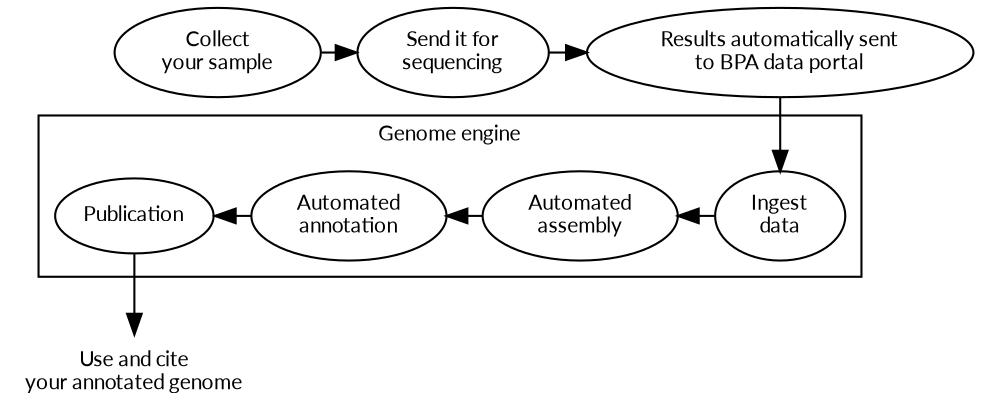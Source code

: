 digraph {
    fontname = "lato";
    fontsize = "10";
    bgcolor = "white";
    // margin = 0;
    compound = true;
    splines = true;
    // This attribute applies to the graph itself
    // size = "1,1";
    node [fontname = "lato"; fontsize = "10";];
    
    subgraph {
        rank = same;
        
        sample_collection [label = "Collect\nyour sample";];
        sequencing [label = "Send it for\nsequencing";];
        data_deposit [label = "Results automatically sent\nto BPA data portal";];
    }
    
    subgraph cluster_genomeengine {
        label = "Genome engine";
        subgraph {
            rank = same;
                        
            ingest [label = "Ingest\ndata";];
            assembly [label = "Automated\nassembly";];
            annotation [label = "Automated\nannotation";];
            publication [label = "Publication";];
        }
    }

    use [label = "Use and cite\nyour annotated genome", shape=plaintext]


    sample_collection -> sequencing;
    sequencing -> data_deposit;
    data_deposit -> ingest;
    assembly -> ingest [dir=back];
    annotation -> assembly [dir=back];
    publication -> annotation [dir=back];

    publication -> use;

}